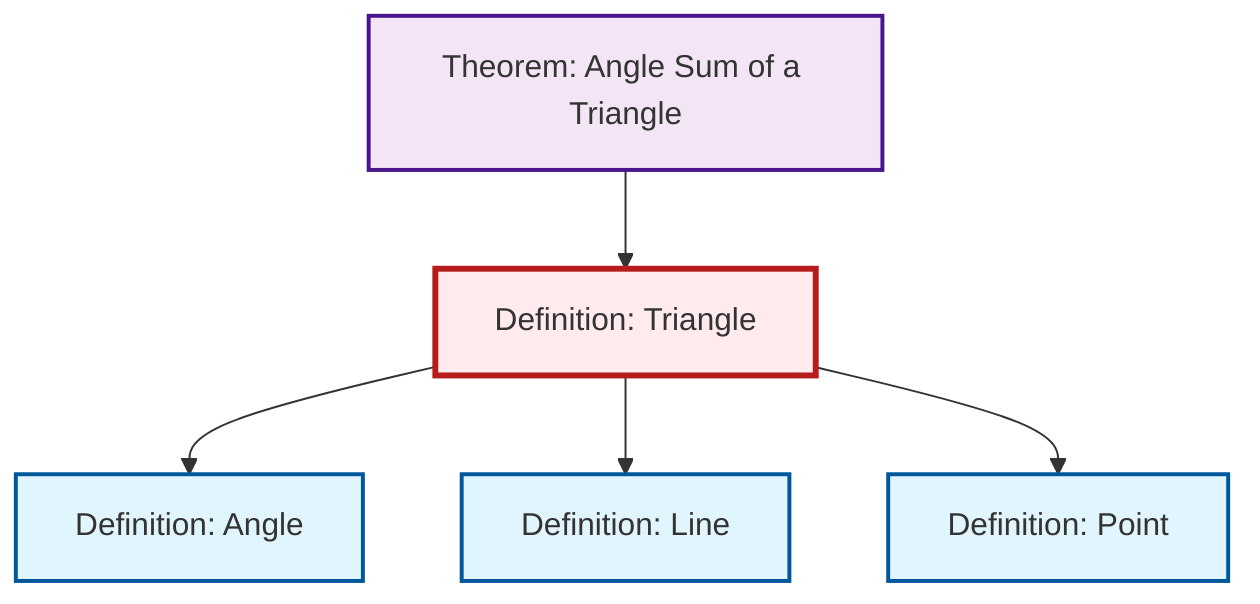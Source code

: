 graph TD
    classDef definition fill:#e1f5fe,stroke:#01579b,stroke-width:2px
    classDef theorem fill:#f3e5f5,stroke:#4a148c,stroke-width:2px
    classDef axiom fill:#fff3e0,stroke:#e65100,stroke-width:2px
    classDef example fill:#e8f5e9,stroke:#1b5e20,stroke-width:2px
    classDef current fill:#ffebee,stroke:#b71c1c,stroke-width:3px
    def-line["Definition: Line"]:::definition
    def-triangle["Definition: Triangle"]:::definition
    def-angle["Definition: Angle"]:::definition
    def-point["Definition: Point"]:::definition
    thm-angle-sum-triangle["Theorem: Angle Sum of a Triangle"]:::theorem
    def-triangle --> def-angle
    def-triangle --> def-line
    def-triangle --> def-point
    thm-angle-sum-triangle --> def-triangle
    class def-triangle current